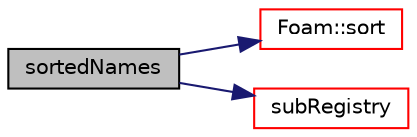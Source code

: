 digraph "sortedNames"
{
  bgcolor="transparent";
  edge [fontname="Helvetica",fontsize="10",labelfontname="Helvetica",labelfontsize="10"];
  node [fontname="Helvetica",fontsize="10",shape=record];
  rankdir="LR";
  Node1 [label="sortedNames",height=0.2,width=0.4,color="black", fillcolor="grey75", style="filled", fontcolor="black"];
  Node1 -> Node2 [color="midnightblue",fontsize="10",style="solid",fontname="Helvetica"];
  Node2 [label="Foam::sort",height=0.2,width=0.4,color="red",URL="$a10733.html#a8040176c5570405aa954090217c37fbe"];
  Node1 -> Node3 [color="midnightblue",fontsize="10",style="solid",fontname="Helvetica"];
  Node3 [label="subRegistry",height=0.2,width=0.4,color="red",URL="$a01690.html#ac106c8b9321f55c659dc32e6144520ad",tooltip="Lookup and return a const sub-objectRegistry. Optionally create. "];
}
